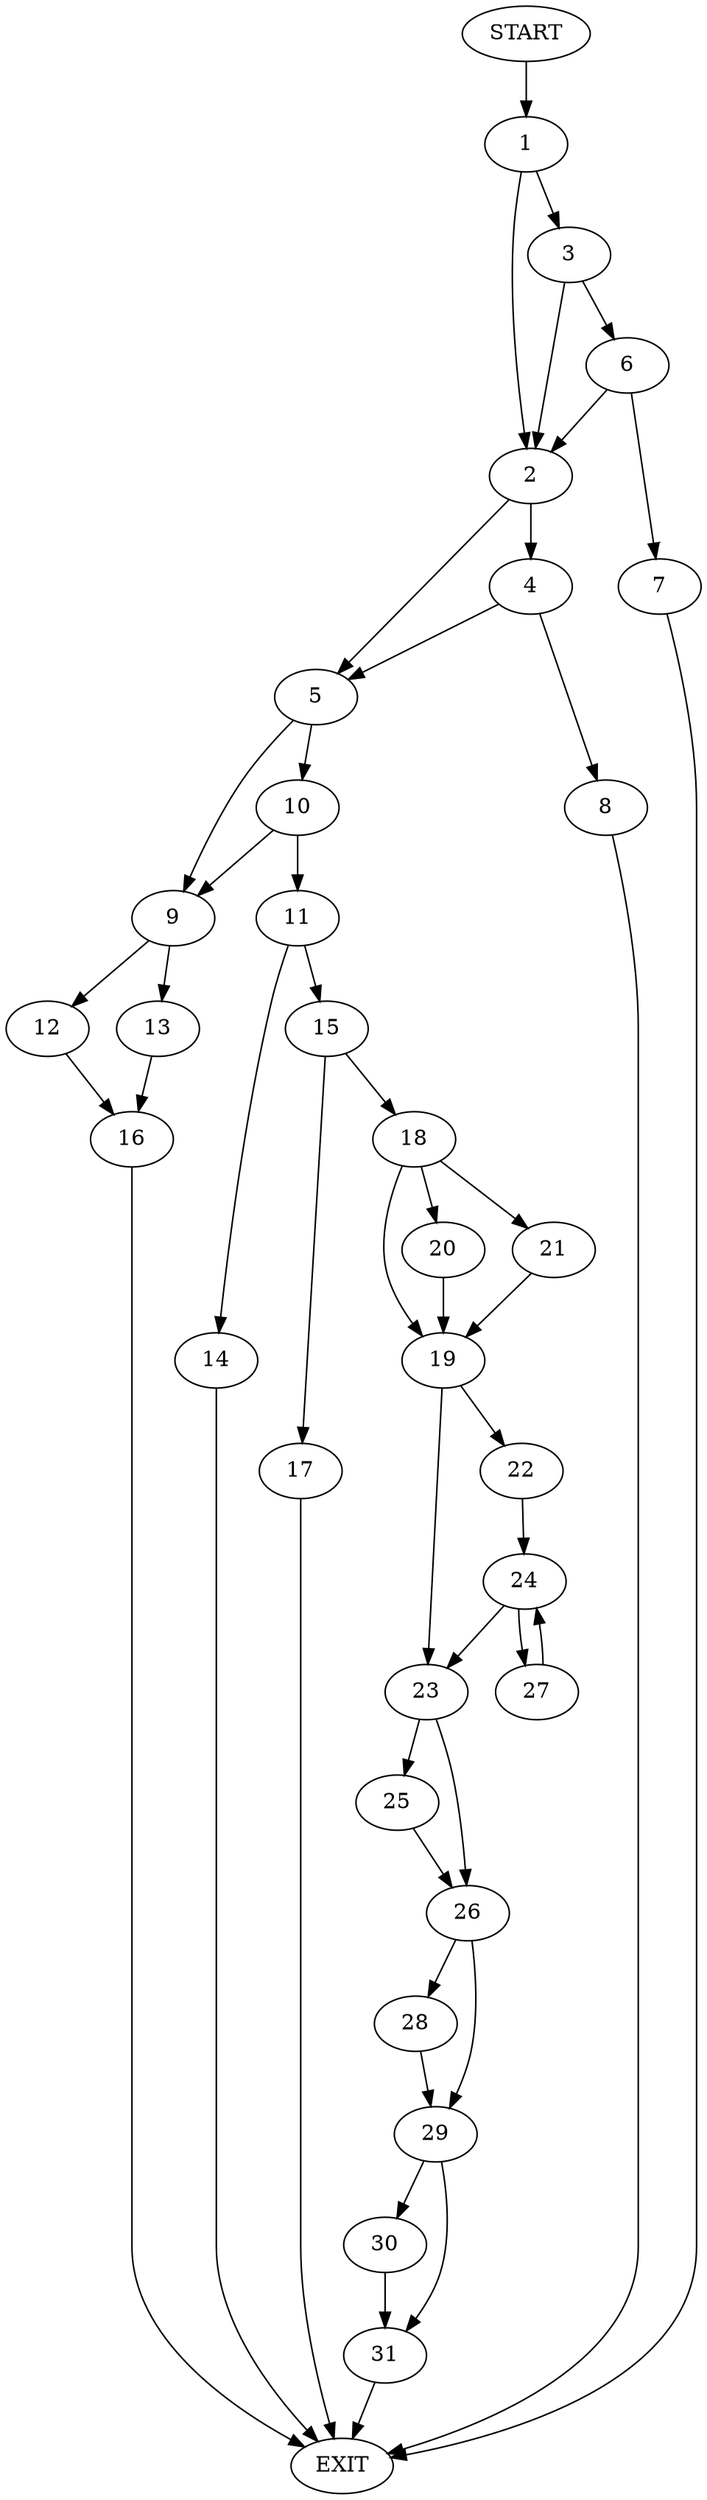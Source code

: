 digraph {
0 [label="START"]
32 [label="EXIT"]
0 -> 1
1 -> 2
1 -> 3
2 -> 4
2 -> 5
3 -> 2
3 -> 6
6 -> 2
6 -> 7
7 -> 32
4 -> 5
4 -> 8
5 -> 9
5 -> 10
8 -> 32
10 -> 9
10 -> 11
9 -> 12
9 -> 13
11 -> 14
11 -> 15
13 -> 16
12 -> 16
16 -> 32
15 -> 17
15 -> 18
14 -> 32
18 -> 19
18 -> 20
18 -> 21
17 -> 32
19 -> 22
19 -> 23
21 -> 19
20 -> 19
22 -> 24
23 -> 25
23 -> 26
24 -> 23
24 -> 27
27 -> 24
26 -> 28
26 -> 29
25 -> 26
29 -> 30
29 -> 31
28 -> 29
30 -> 31
31 -> 32
}
